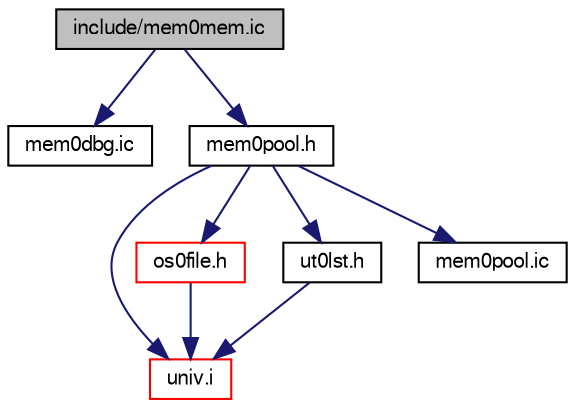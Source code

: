 digraph "include/mem0mem.ic"
{
  bgcolor="transparent";
  edge [fontname="FreeSans",fontsize="10",labelfontname="FreeSans",labelfontsize="10"];
  node [fontname="FreeSans",fontsize="10",shape=record];
  Node1 [label="include/mem0mem.ic",height=0.2,width=0.4,color="black", fillcolor="grey75", style="filled" fontcolor="black"];
  Node1 -> Node2 [color="midnightblue",fontsize="10",style="solid",fontname="FreeSans"];
  Node2 [label="mem0dbg.ic",height=0.2,width=0.4,color="black",URL="$mem0dbg_8ic.html"];
  Node1 -> Node3 [color="midnightblue",fontsize="10",style="solid",fontname="FreeSans"];
  Node3 [label="mem0pool.h",height=0.2,width=0.4,color="black",URL="$mem0pool_8h.html"];
  Node3 -> Node4 [color="midnightblue",fontsize="10",style="solid",fontname="FreeSans"];
  Node4 [label="univ.i",height=0.2,width=0.4,color="red",URL="$univ_8i.html"];
  Node3 -> Node5 [color="midnightblue",fontsize="10",style="solid",fontname="FreeSans"];
  Node5 [label="os0file.h",height=0.2,width=0.4,color="red",URL="$os0file_8h.html"];
  Node5 -> Node4 [color="midnightblue",fontsize="10",style="solid",fontname="FreeSans"];
  Node3 -> Node6 [color="midnightblue",fontsize="10",style="solid",fontname="FreeSans"];
  Node6 [label="ut0lst.h",height=0.2,width=0.4,color="black",URL="$ut0lst_8h.html"];
  Node6 -> Node4 [color="midnightblue",fontsize="10",style="solid",fontname="FreeSans"];
  Node3 -> Node7 [color="midnightblue",fontsize="10",style="solid",fontname="FreeSans"];
  Node7 [label="mem0pool.ic",height=0.2,width=0.4,color="black",URL="$mem0pool_8ic.html"];
}
